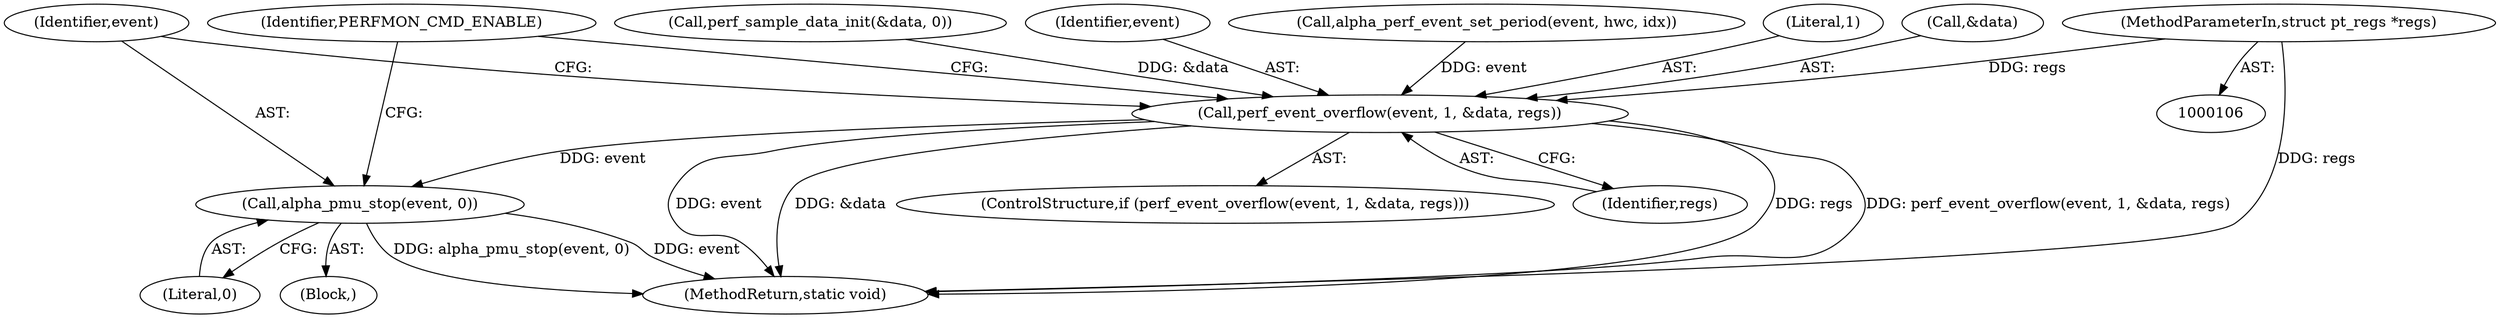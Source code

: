 digraph "0_linux_a8b0ca17b80e92faab46ee7179ba9e99ccb61233@pointer" {
"1000108" [label="(MethodParameterIn,struct pt_regs *regs)"];
"1000246" [label="(Call,perf_event_overflow(event, 1, &data, regs))"];
"1000253" [label="(Call,alpha_pmu_stop(event, 0))"];
"1000151" [label="(Call,perf_sample_data_init(&data, 0))"];
"1000247" [label="(Identifier,event)"];
"1000240" [label="(Call,alpha_perf_event_set_period(event, hwc, idx))"];
"1000253" [label="(Call,alpha_pmu_stop(event, 0))"];
"1000255" [label="(Literal,0)"];
"1000257" [label="(Identifier,PERFMON_CMD_ENABLE)"];
"1000252" [label="(Block,)"];
"1000246" [label="(Call,perf_event_overflow(event, 1, &data, regs))"];
"1000251" [label="(Identifier,regs)"];
"1000248" [label="(Literal,1)"];
"1000262" [label="(MethodReturn,static void)"];
"1000254" [label="(Identifier,event)"];
"1000108" [label="(MethodParameterIn,struct pt_regs *regs)"];
"1000249" [label="(Call,&data)"];
"1000245" [label="(ControlStructure,if (perf_event_overflow(event, 1, &data, regs)))"];
"1000108" -> "1000106"  [label="AST: "];
"1000108" -> "1000262"  [label="DDG: regs"];
"1000108" -> "1000246"  [label="DDG: regs"];
"1000246" -> "1000245"  [label="AST: "];
"1000246" -> "1000251"  [label="CFG: "];
"1000247" -> "1000246"  [label="AST: "];
"1000248" -> "1000246"  [label="AST: "];
"1000249" -> "1000246"  [label="AST: "];
"1000251" -> "1000246"  [label="AST: "];
"1000254" -> "1000246"  [label="CFG: "];
"1000257" -> "1000246"  [label="CFG: "];
"1000246" -> "1000262"  [label="DDG: regs"];
"1000246" -> "1000262"  [label="DDG: perf_event_overflow(event, 1, &data, regs)"];
"1000246" -> "1000262"  [label="DDG: event"];
"1000246" -> "1000262"  [label="DDG: &data"];
"1000240" -> "1000246"  [label="DDG: event"];
"1000151" -> "1000246"  [label="DDG: &data"];
"1000246" -> "1000253"  [label="DDG: event"];
"1000253" -> "1000252"  [label="AST: "];
"1000253" -> "1000255"  [label="CFG: "];
"1000254" -> "1000253"  [label="AST: "];
"1000255" -> "1000253"  [label="AST: "];
"1000257" -> "1000253"  [label="CFG: "];
"1000253" -> "1000262"  [label="DDG: alpha_pmu_stop(event, 0)"];
"1000253" -> "1000262"  [label="DDG: event"];
}
